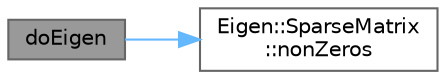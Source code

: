 digraph "doEigen"
{
 // LATEX_PDF_SIZE
  bgcolor="transparent";
  edge [fontname=Helvetica,fontsize=10,labelfontname=Helvetica,labelfontsize=10];
  node [fontname=Helvetica,fontsize=10,shape=box,height=0.2,width=0.4];
  rankdir="LR";
  Node1 [id="Node000001",label="doEigen",height=0.2,width=0.4,color="gray40", fillcolor="grey60", style="filled", fontcolor="black",tooltip=" "];
  Node1 -> Node2 [id="edge1_Node000001_Node000002",color="steelblue1",style="solid",tooltip=" "];
  Node2 [id="Node000002",label="Eigen::SparseMatrix\l::nonZeros",height=0.2,width=0.4,color="grey40", fillcolor="white", style="filled",URL="$class_eigen_1_1_sparse_matrix.html#af295aae7bdeaed71100e5b8c641945dc",tooltip=" "];
}
